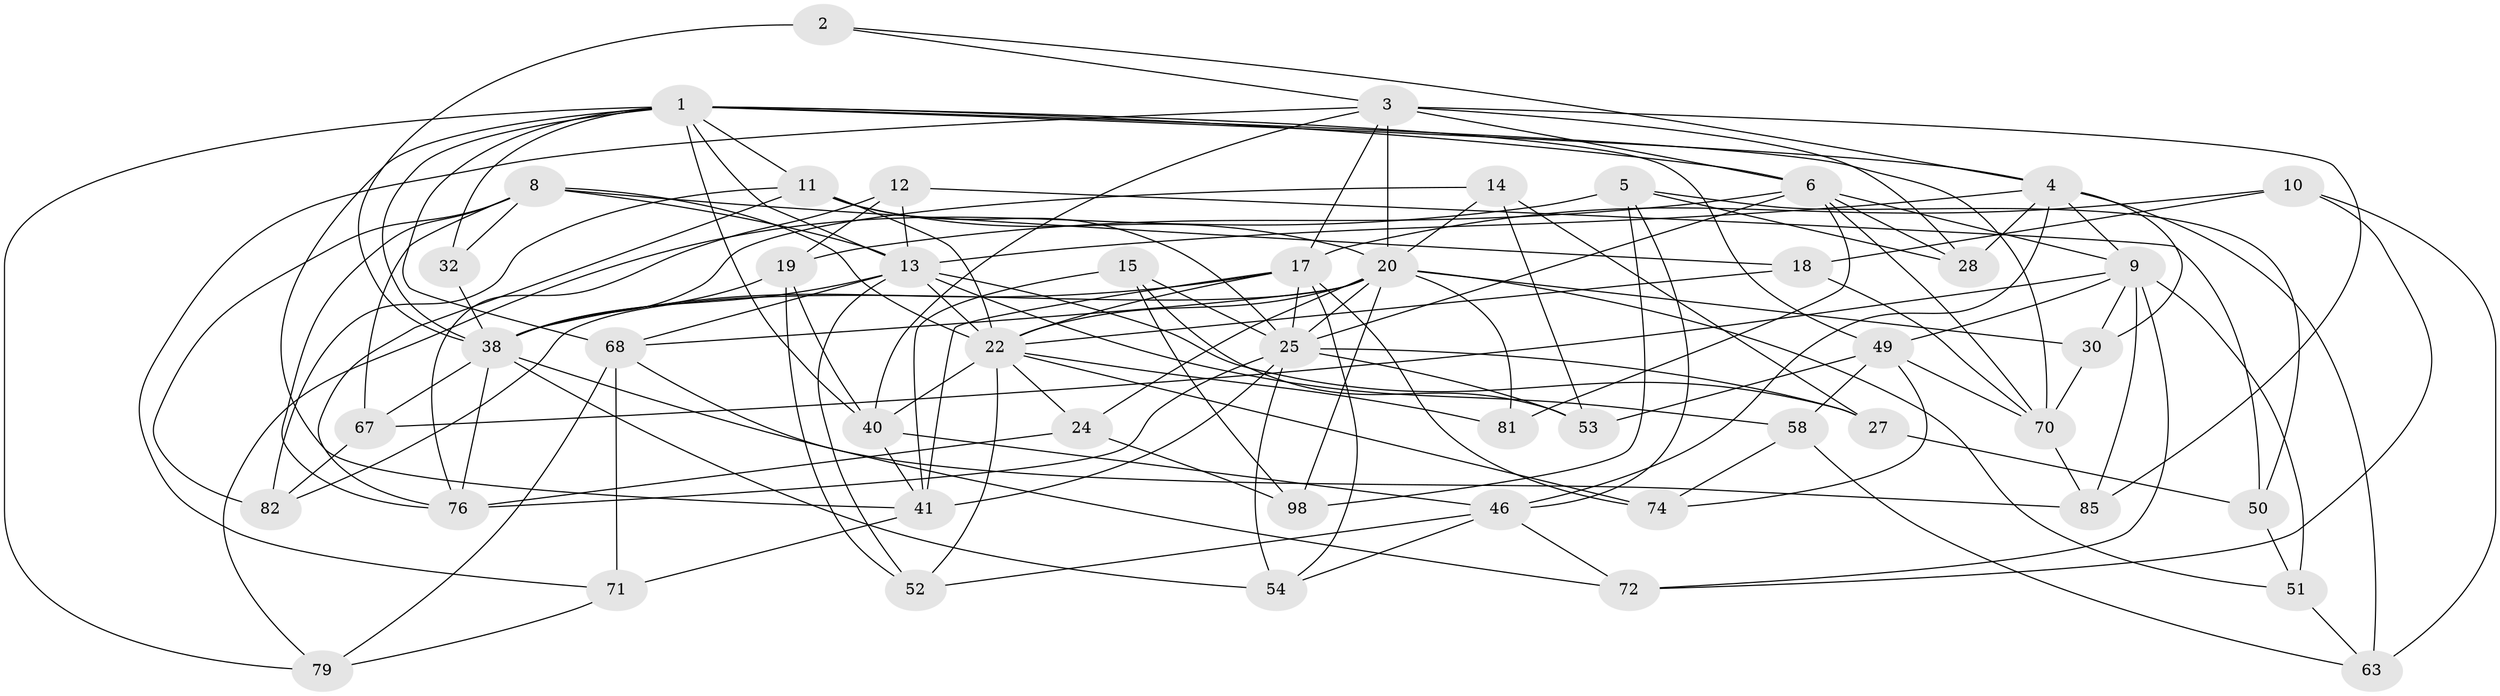 // original degree distribution, {4: 1.0}
// Generated by graph-tools (version 1.1) at 2025/16/03/09/25 04:16:42]
// undirected, 49 vertices, 138 edges
graph export_dot {
graph [start="1"]
  node [color=gray90,style=filled];
  1 [super="+23+64"];
  2;
  3 [super="+7+31"];
  4 [super="+16"];
  5 [super="+21"];
  6 [super="+47+39"];
  8 [super="+43"];
  9 [super="+56+36"];
  10;
  11 [super="+75"];
  12;
  13 [super="+90+29"];
  14;
  15;
  17 [super="+35+89"];
  18;
  19 [super="+69"];
  20 [super="+96+34+44+59"];
  22 [super="+26+83"];
  24;
  25 [super="+60+33+37"];
  27;
  28 [super="+65"];
  30;
  32;
  38 [super="+66+77+80"];
  40 [super="+61+92"];
  41 [super="+86"];
  46 [super="+48"];
  49 [super="+62"];
  50;
  51;
  52;
  53;
  54;
  58;
  63;
  67;
  68 [super="+84"];
  70 [super="+73+78"];
  71;
  72;
  74;
  76 [super="+91"];
  79;
  81;
  82;
  85;
  98;
  1 -- 13;
  1 -- 32;
  1 -- 4;
  1 -- 68;
  1 -- 6;
  1 -- 70;
  1 -- 38;
  1 -- 49;
  1 -- 40;
  1 -- 41;
  1 -- 11;
  1 -- 79;
  2 -- 3;
  2 -- 38 [weight=2];
  2 -- 4;
  3 -- 85;
  3 -- 17;
  3 -- 71;
  3 -- 28 [weight=2];
  3 -- 40;
  3 -- 6;
  3 -- 20 [weight=2];
  4 -- 46;
  4 -- 30;
  4 -- 63;
  4 -- 13;
  4 -- 9;
  4 -- 28;
  5 -- 98;
  5 -- 79;
  5 -- 50;
  5 -- 28 [weight=2];
  5 -- 46;
  6 -- 81;
  6 -- 28;
  6 -- 70;
  6 -- 9;
  6 -- 25;
  6 -- 19;
  8 -- 67;
  8 -- 22;
  8 -- 76;
  8 -- 32 [weight=2];
  8 -- 18;
  8 -- 82;
  8 -- 13;
  9 -- 51;
  9 -- 72;
  9 -- 67;
  9 -- 85;
  9 -- 30;
  9 -- 49;
  10 -- 63;
  10 -- 72;
  10 -- 18;
  10 -- 17;
  11 -- 76;
  11 -- 82;
  11 -- 25;
  11 -- 20;
  11 -- 22;
  12 -- 50;
  12 -- 76;
  12 -- 19;
  12 -- 13;
  13 -- 52;
  13 -- 58;
  13 -- 68;
  13 -- 22;
  13 -- 38;
  13 -- 27;
  14 -- 53;
  14 -- 27;
  14 -- 38;
  14 -- 20;
  15 -- 53;
  15 -- 41;
  15 -- 98;
  15 -- 25;
  17 -- 54;
  17 -- 38;
  17 -- 74;
  17 -- 41;
  17 -- 22;
  17 -- 25;
  18 -- 70;
  18 -- 22;
  19 -- 52;
  19 -- 40 [weight=2];
  19 -- 38;
  20 -- 24;
  20 -- 30;
  20 -- 25;
  20 -- 82;
  20 -- 51;
  20 -- 98;
  20 -- 22;
  20 -- 81 [weight=2];
  20 -- 68;
  22 -- 81;
  22 -- 52;
  22 -- 74;
  22 -- 40 [weight=2];
  22 -- 24;
  24 -- 98;
  24 -- 76;
  25 -- 76;
  25 -- 53;
  25 -- 54;
  25 -- 41;
  25 -- 27;
  27 -- 50;
  30 -- 70;
  32 -- 38;
  38 -- 76;
  38 -- 67;
  38 -- 54;
  38 -- 72;
  40 -- 41;
  40 -- 46;
  41 -- 71;
  46 -- 54;
  46 -- 72;
  46 -- 52;
  49 -- 74;
  49 -- 58;
  49 -- 53;
  49 -- 70;
  50 -- 51;
  51 -- 63;
  58 -- 74;
  58 -- 63;
  67 -- 82;
  68 -- 85;
  68 -- 79;
  68 -- 71;
  70 -- 85;
  71 -- 79;
}
